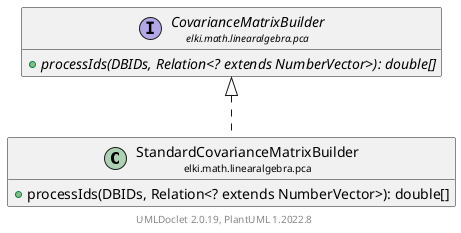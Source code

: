 @startuml
    remove .*\.(Instance|Par|Parameterizer|Factory)$
    set namespaceSeparator none
    hide empty fields
    hide empty methods

    class "<size:14>StandardCovarianceMatrixBuilder\n<size:10>elki.math.linearalgebra.pca" as elki.math.linearalgebra.pca.StandardCovarianceMatrixBuilder [[StandardCovarianceMatrixBuilder.html]] {
        +processIds(DBIDs, Relation<? extends NumberVector>): double[]
    }

    interface "<size:14>CovarianceMatrixBuilder\n<size:10>elki.math.linearalgebra.pca" as elki.math.linearalgebra.pca.CovarianceMatrixBuilder [[CovarianceMatrixBuilder.html]] {
        {abstract} +processIds(DBIDs, Relation<? extends NumberVector>): double[]
    }

    elki.math.linearalgebra.pca.CovarianceMatrixBuilder <|.. elki.math.linearalgebra.pca.StandardCovarianceMatrixBuilder

    center footer UMLDoclet 2.0.19, PlantUML 1.2022.8
@enduml

